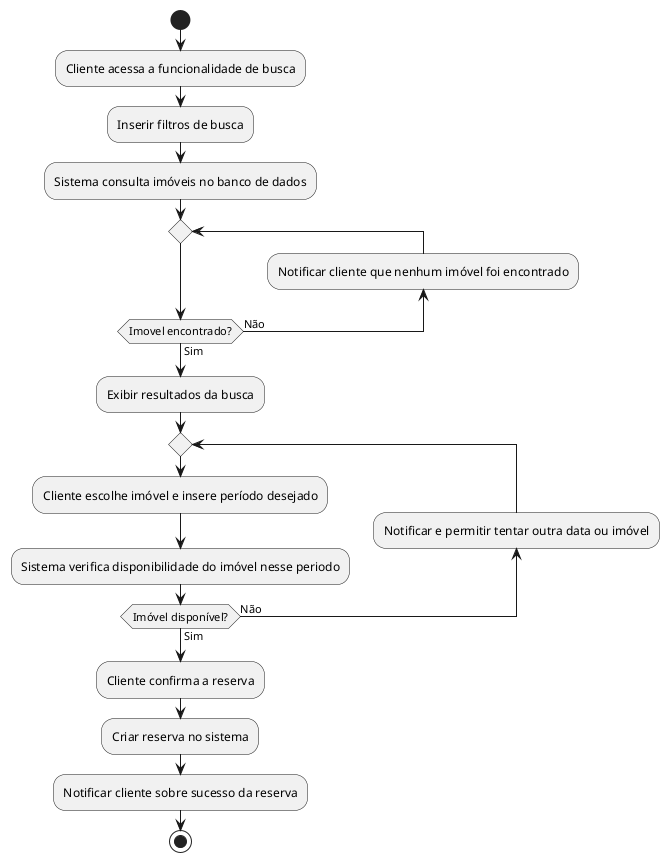 @startuml
start
:Cliente acessa a funcionalidade de busca;
:Inserir filtros de busca;
:Sistema consulta imóveis no banco de dados;
repeat
    backward:Notificar cliente que nenhum imóvel foi encontrado;
    repeat while(Imovel encontrado?) is (Não) not (Sim)
:Exibir resultados da busca;
repeat
    :Cliente escolhe imóvel e insere período desejado;
    :Sistema verifica disponibilidade do imóvel nesse periodo;
    backward:Notificar e permitir tentar outra data ou imóvel;
    repeat while (Imóvel disponível?) is (Não) not (Sim)
:Cliente confirma a reserva;
:Criar reserva no sistema;
:Notificar cliente sobre sucesso da reserva;
stop
@enduml
